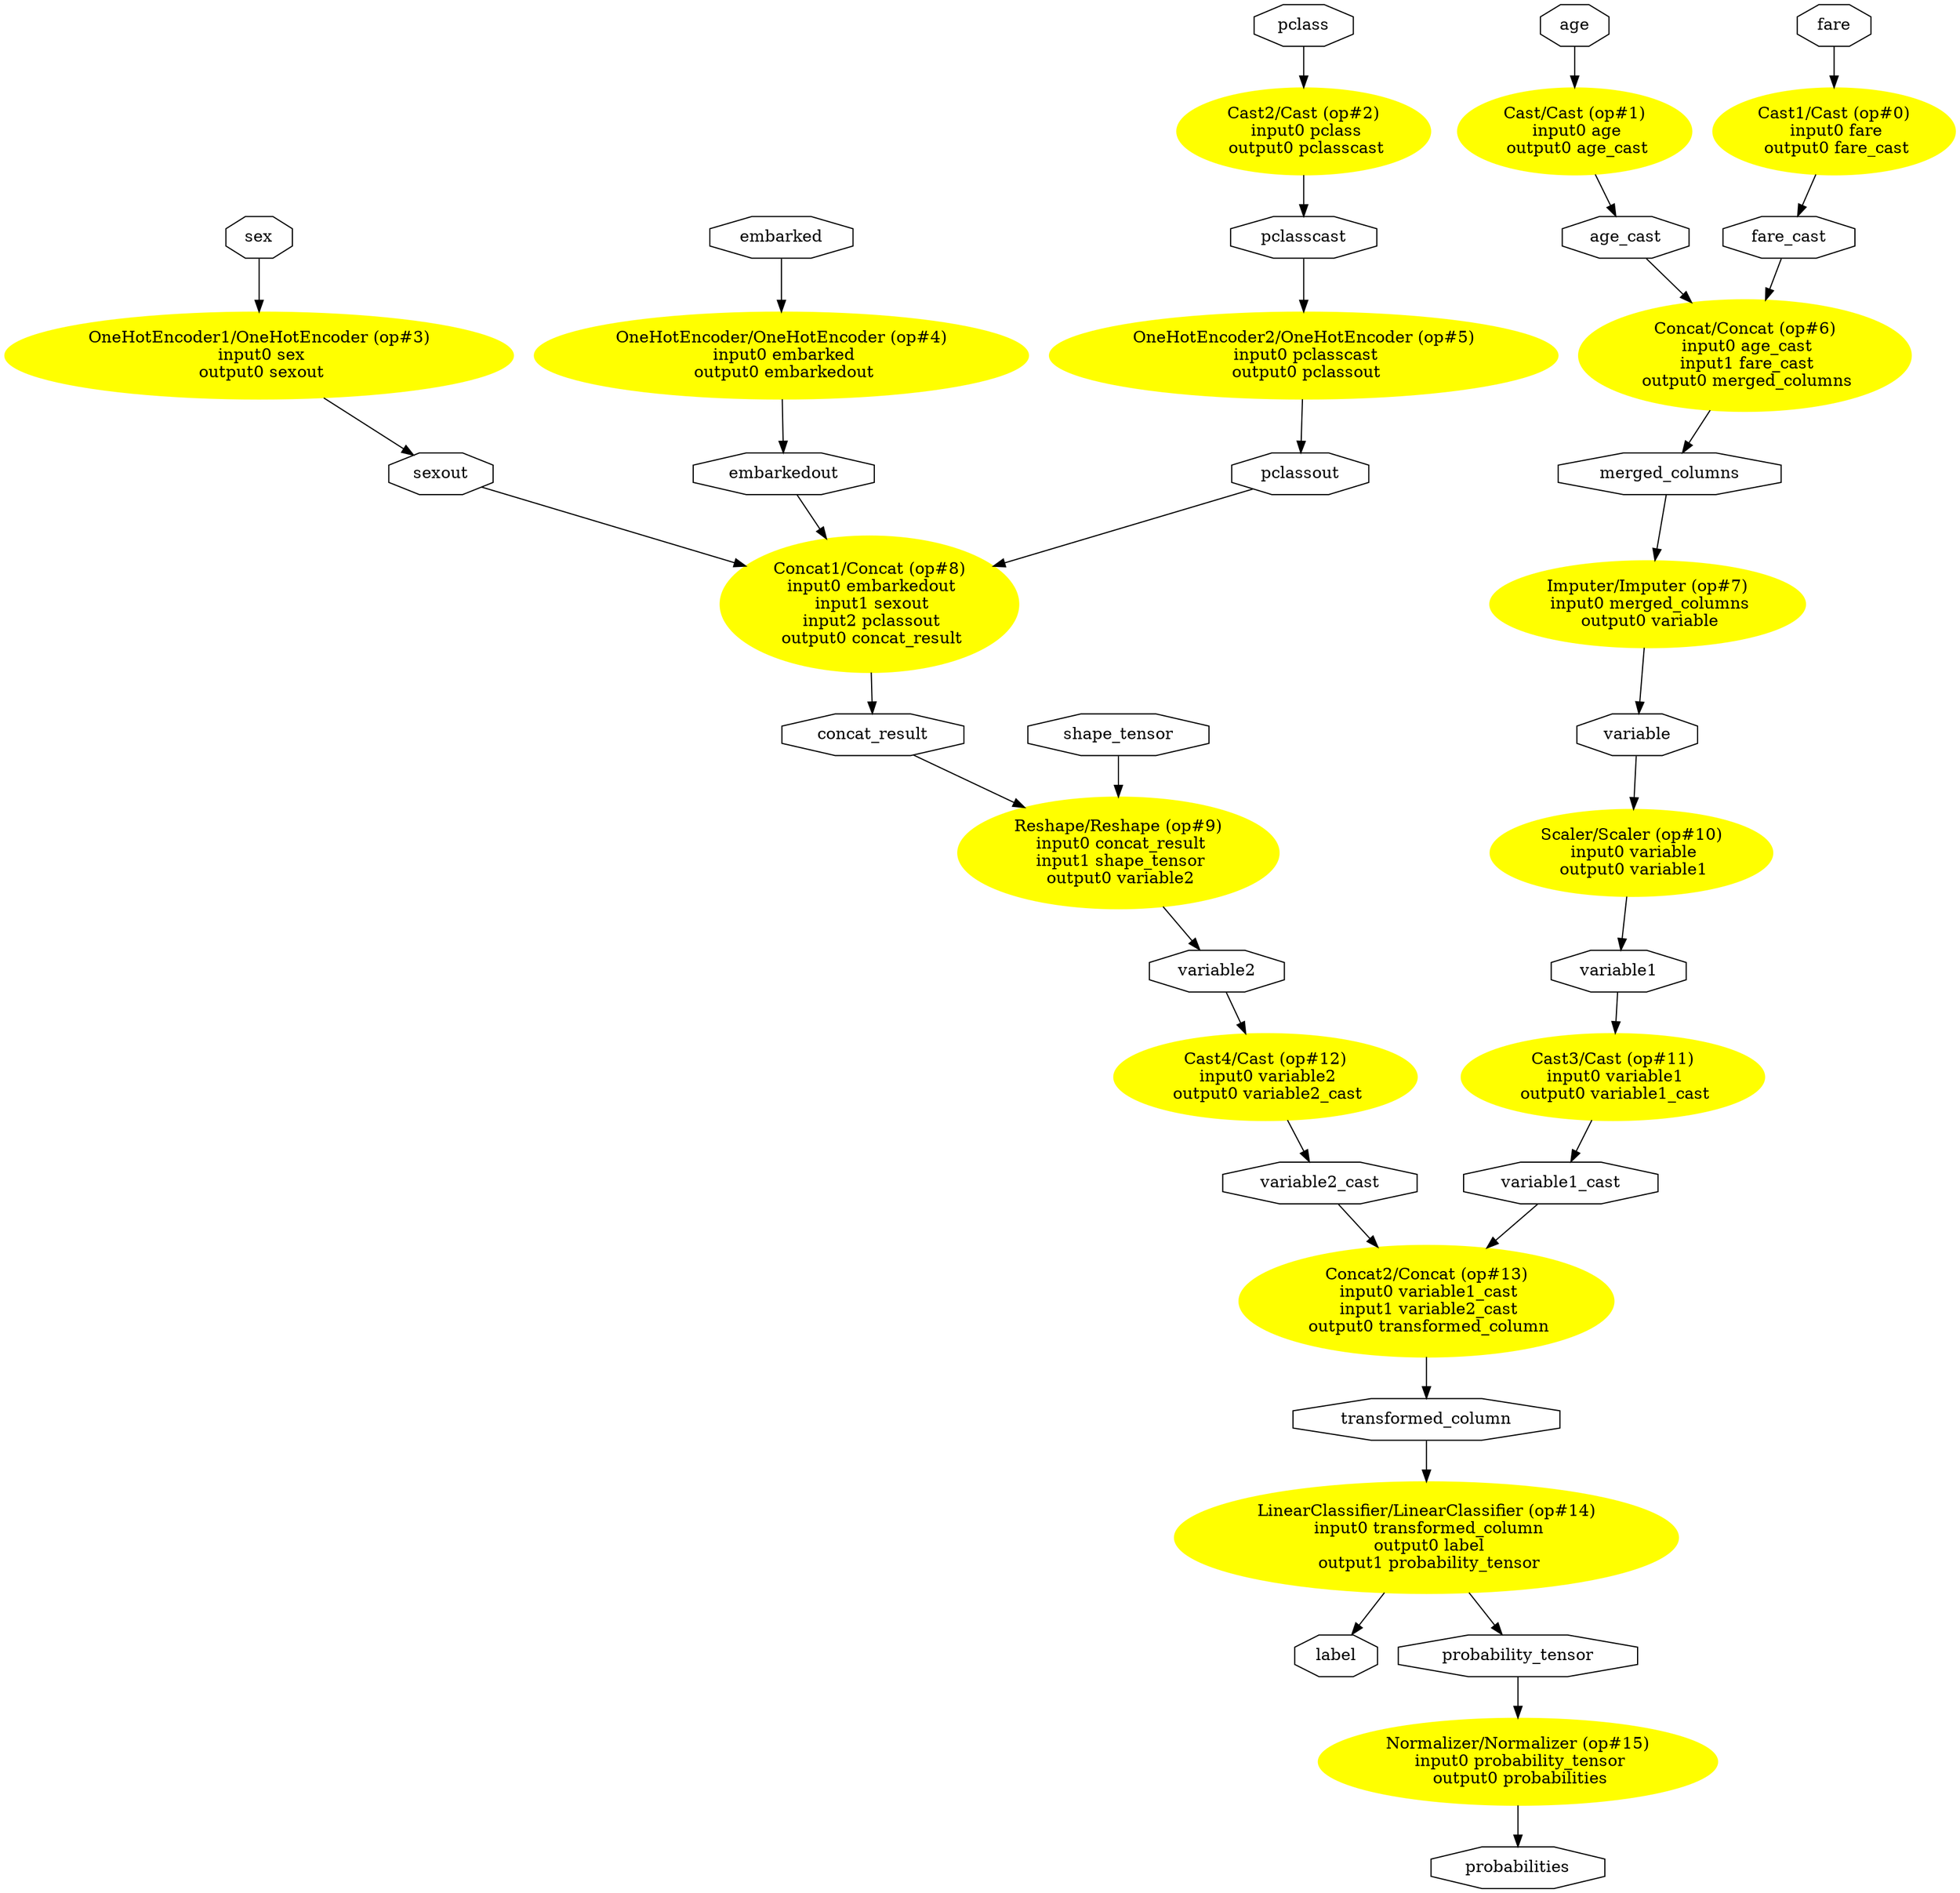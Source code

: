 digraph pipeline_titanic {
	graph [bb="0,0,1377,1626.9",
		rankdir=TB
	];
	node [label="\N"];
	"Cast1/Cast (op#0)\n input0 fare\n output0 fare_cast"	[URL="javascript:alert('')",
		color=yellow,
		fillcolor=yellow,
		height=1.041,
		pos="1292.2,1517.4",
		style=filled,
		width=2.357];
	fare_cast0	[height=0.5,
		label=fare_cast,
		pos="1259.2,1426",
		shape=octagon,
		width=1.3288];
	"Cast1/Cast (op#0)\n input0 fare\n output0 fare_cast" -> fare_cast0	[pos="e,1265.6,1444.3 1278.9,1480.3 1275.6,1471.5 1272.2,1462.2 1269.1,1453.9"];
	fare0	[height=0.5,
		label=fare,
		pos="1292.2,1608.9",
		shape=octagon,
		width=0.75];
	fare0 -> "Cast1/Cast (op#0)\n input0 fare\n output0 fare_cast"	[pos="e,1292.2,1555.3 1292.2,1590.7 1292.2,1583.3 1292.2,1574.4 1292.2,1565.4"];
	"Concat/Concat (op#6)\n input0 age_cast\n input1 fare_cast\n output0 merged_columns"	[URL="javascript:alert('')",
		color=yellow,
		fillcolor=yellow,
		height=1.3356,
		pos="1227.2,1323.9",
		style=filled,
		width=3.2016];
	fare_cast0 -> "Concat/Concat (op#6)\n input0 age_cast\n input1 fare_cast\n output0 merged_columns"	[pos="e,1242.2,1371.8 1253.6,1407.5 1251.2,1400 1248.3,1390.8 1245.2,1381.3"];
	"Cast/Cast (op#1)\n input0 age\n output0 age_cast"	[URL="javascript:alert('')",
		color=yellow,
		fillcolor=yellow,
		height=1.041,
		pos="1107.2,1517.4",
		style=filled,
		width=2.2785];
	age_cast0	[height=0.5,
		label=age_cast,
		pos="1142.2,1426",
		shape=octagon,
		width=1.2702];
	"Cast/Cast (op#1)\n input0 age\n output0 age_cast" -> age_cast0	[pos="e,1135.4,1444.3 1121.3,1480.3 1124.8,1471.5 1128.4,1462.2 1131.7,1453.9"];
	age0	[height=0.5,
		label=age,
		pos="1107.2,1608.9",
		shape=octagon,
		width=0.75];
	age0 -> "Cast/Cast (op#1)\n input0 age\n output0 age_cast"	[pos="e,1107.2,1555.3 1107.2,1590.7 1107.2,1583.3 1107.2,1574.4 1107.2,1565.4"];
	age_cast0 -> "Concat/Concat (op#6)\n input0 age_cast\n input1 fare_cast\n output0 merged_columns"	[pos="e,1189.2,1369.6 1157,1407.5 1164.2,1399 1173.3,1388.4 1182.5,1377.5"];
	"Cast2/Cast (op#2)\n input0 pclass\n output0 pclasscast"	[URL="javascript:alert('')",
		color=yellow,
		fillcolor=yellow,
		height=1.041,
		pos="916.19,1517.4",
		style=filled,
		width=2.4552];
	pclasscast0	[height=0.5,
		label=pclasscast,
		pos="916.19,1426",
		shape=octagon,
		width=1.4461];
	"Cast2/Cast (op#2)\n input0 pclass\n output0 pclasscast" -> pclasscast0	[pos="e,916.19,1444.1 916.19,1479.8 916.19,1471.3 916.19,1462.4 916.19,1454.4"];
	pclass0	[height=0.5,
		label=pclass,
		pos="916.19,1608.9",
		shape=octagon,
		width=1.0162];
	pclass0 -> "Cast2/Cast (op#2)\n input0 pclass\n output0 pclasscast"	[pos="e,916.19,1555.3 916.19,1590.7 916.19,1583.3 916.19,1574.4 916.19,1565.4"];
	"OneHotEncoder2/OneHotEncoder (op#5)\n input0 pclasscast\n output0 pclassout"	[URL="javascript:alert('')",
		color=yellow,
		fillcolor=yellow,
		height=1.041,
		pos="916.19,1323.9",
		style=filled,
		width=4.9497];
	pclasscast0 -> "OneHotEncoder2/OneHotEncoder (op#5)\n input0 pclasscast\n output0 pclassout"	[pos="e,916.19,1361.6 916.19,1407.5 916.19,1397.5 916.19,1384.5 916.19,1371.7"];
	"OneHotEncoder1/OneHotEncoder (op#3)\n input0 sex\n output0 sexout"	[URL="javascript:alert('')",
		color=yellow,
		fillcolor=yellow,
		height=1.041,
		pos="178.19,1323.9",
		style=filled,
		width=4.9497];
	sexout0	[height=0.5,
		label=sexout,
		pos="306.19,1221.8",
		shape=octagon,
		width=1.0357];
	"OneHotEncoder1/OneHotEncoder (op#3)\n input0 sex\n output0 sexout" -> sexout0	[pos="e,286.77,1238 223.32,1287.6 241.83,1273.1 262.65,1256.8 278.8,1244.2"];
	sex0	[height=0.5,
		label=sex,
		pos="178.19,1426",
		shape=octagon,
		width=0.75];
	sex0 -> "OneHotEncoder1/OneHotEncoder (op#3)\n input0 sex\n output0 sexout"	[pos="e,178.19,1361.6 178.19,1407.5 178.19,1397.5 178.19,1384.5 178.19,1371.7"];
	"Concat1/Concat (op#8)\n input0 embarkedout\n input1 sexout\n input2 pclassout\n output0 concat_result"	[URL="javascript:alert('')",
		color=yellow,
		fillcolor=yellow,
		height=1.6303,
		pos="617.19,1109.1",
		style=filled,
		width=2.9463];
	sexout0 -> "Concat1/Concat (op#8)\n input0 embarkedout\n input1 sexout\n input2 pclassout\n output0 concat_result"	[pos="e,528.61,1141.6 335.45,1210.4 377.09,1195.6 455.43,1167.7 518.96,1145.1"];
	"OneHotEncoder/OneHotEncoder (op#4)\n input0 embarked\n output0 embarkedout"	[URL="javascript:alert('')",
		color=yellow,
		fillcolor=yellow,
		height=1.041,
		pos="547.19,1323.9",
		style=filled,
		width=4.8123];
	embarkedout0	[height=0.5,
		label=embarkedout,
		pos="549.19,1221.8",
		shape=octagon,
		width=1.7392];
	"OneHotEncoder/OneHotEncoder (op#4)\n input0 embarked\n output0 embarkedout" -> embarkedout0	[pos="e,548.85,1239.9 547.92,1286.2 548.16,1274.2 548.43,1261.1 548.65,1249.9"];
	embarked0	[height=0.5,
		label=embarked,
		pos="547.19,1426",
		shape=octagon,
		width=1.3874];
	embarked0 -> "OneHotEncoder/OneHotEncoder (op#4)\n input0 embarked\n output0 embarkedout"	[pos="e,547.19,1361.6 547.19,1407.5 547.19,1397.5 547.19,1384.5 547.19,1371.7"];
	embarkedout0 -> "Concat1/Concat (op#8)\n input0 embarkedout\n input1 sexout\n input2 pclassout\n output0 concat_result"	[pos="e,583.39,1165.1 559.82,1203.5 564.89,1195.2 571.3,1184.8 577.99,1173.9"];
	pclassout0	[height=0.5,
		label=pclassout,
		pos="913.19,1221.8",
		shape=octagon,
		width=1.3679];
	"OneHotEncoder2/OneHotEncoder (op#5)\n input0 pclasscast\n output0 pclassout" -> pclassout0	[pos="e,913.7,1239.9 915.09,1286.2 914.73,1274.2 914.34,1261.1 914,1249.9"];
	pclassout0 -> "Concat1/Concat (op#8)\n input0 embarkedout\n input1 sexout\n input2 pclassout\n output0 concat_result"	[pos="e,704.33,1142.7 879.81,1208.3 839.78,1193.3 770.93,1167.6 713.76,1146.2"];
	merged_columns0	[height=0.5,
		label=merged_columns,
		pos="1161.2,1221.8",
		shape=octagon,
		width=2.2082];
	"Concat/Concat (op#6)\n input0 age_cast\n input1 fare_cast\n output0 merged_columns" -> merged_columns0	[pos="e,1172.6,1240.1 1197.1,1277.2 1190.6,1267.4 1184,1257.4 1178.3,1248.7"];
	"Imputer/Imputer (op#7)\n input0 merged_columns\n output0 variable"	[URL="javascript:alert('')",
		color=yellow,
		fillcolor=yellow,
		height=1.041,
		pos="1144.2,1109.1",
		style=filled,
		width=3.0445];
	merged_columns0 -> "Imputer/Imputer (op#7)\n input0 merged_columns\n output0 variable"	[pos="e,1149.9,1147 1158.5,1203.5 1156.6,1191 1153.9,1173.5 1151.4,1157"];
	variable0	[height=0.5,
		label=variable,
		pos="1140.2,996.41",
		shape=octagon,
		width=1.1529];
	"Imputer/Imputer (op#7)\n input0 merged_columns\n output0 variable" -> variable0	[pos="e,1140.8,1014.7 1142.9,1071.5 1142.3,1056.3 1141.7,1038.9 1141.2,1024.8"];
	"Scaler/Scaler (op#10)\n input0 variable\n output0 variable1"	[URL="javascript:alert('')",
		color=yellow,
		fillcolor=yellow,
		height=1.041,
		pos="1069.2,894.32",
		style=filled,
		width=2.7106];
	variable0 -> "Scaler/Scaler (op#10)\n input0 variable\n output0 variable1"	[pos="e,1094.3,930.78 1127.8,977.97 1120.2,967.21 1110,952.89 1100.3,939.19"];
	concat_result0	[height=0.5,
		label=concat_result,
		pos="652.19,996.41",
		shape=octagon,
		width=1.7978];
	"Concat1/Concat (op#8)\n input0 embarkedout\n input1 sexout\n input2 pclassout\n output0 concat_result" -> concat_result0	[pos="e,646.76,1014.6 635.2,1051.1 638.17,1041.7 641.12,1032.4 643.71,1024.2"];
	"Reshape/Reshape (op#9)\n input0 concat_result\n input1 shape_tensor\n output0 variable2"	[URL="javascript:alert('')",
		color=yellow,
		fillcolor=yellow,
		height=1.3356,
		pos="833.19,894.32",
		style=filled,
		width=3.1034];
	concat_result0 -> "Reshape/Reshape (op#9)\n input0 concat_result\n input1 shape_tensor\n output0 variable2"	[pos="e,765.37,932.82 681.67,979.1 702.01,967.86 730.05,952.35 756.48,937.74"];
	variable20	[height=0.5,
		label=variable2,
		pos="834.19,792.24",
		shape=octagon,
		width=1.2897];
	"Reshape/Reshape (op#9)\n input0 concat_result\n input1 shape_tensor\n output0 variable2" -> variable20	[pos="e,834.02,810.46 833.66,846.21 833.75,837.43 833.84,828.52 833.92,820.59"];
	shape_tensor0	[height=0.5,
		label=shape_tensor,
		pos="833.19,996.41",
		shape=octagon,
		width=1.7783];
	shape_tensor0 -> "Reshape/Reshape (op#9)\n input0 concat_result\n input1 shape_tensor\n output0 variable2"	[pos="e,833.19,942.65 833.19,977.97 833.19,970.73 833.19,961.88 833.19,952.7"];
	"Cast4/Cast (op#12)\n input0 variable2\n output0 variable2_cast"	[URL="javascript:alert('')",
		color=yellow,
		fillcolor=yellow,
		height=1.041,
		pos="835.19,700.76",
		style=filled,
		width=2.8677];
	variable20 -> "Cast4/Cast (op#12)\n input0 variable2\n output0 variable2_cast"	[pos="e,834.78,738.59 834.38,773.99 834.47,766.68 834.56,757.78 834.67,748.76"];
	variable10	[height=0.5,
		label=variable1,
		pos="1064.2,792.24",
		shape=octagon,
		width=1.2897];
	"Scaler/Scaler (op#10)\n input0 variable\n output0 variable1" -> variable10	[pos="e,1065,810.33 1067.4,856.62 1066.8,844.62 1066.1,831.5 1065.5,820.34"];
	"Cast3/Cast (op#11)\n input0 variable1\n output0 variable1_cast"	[URL="javascript:alert('')",
		color=yellow,
		fillcolor=yellow,
		height=1.041,
		pos="1059.2,700.76",
		style=filled,
		width=2.8677];
	variable10 -> "Cast3/Cast (op#11)\n input0 variable1\n output0 variable1_cast"	[pos="e,1061.2,738.59 1063.2,773.99 1062.8,766.68 1062.3,757.78 1061.8,748.76"];
	variable1_cast0	[height=0.5,
		label=variable1_cast,
		pos="1041.2,609.29",
		shape=octagon,
		width=1.876];
	"Cast3/Cast (op#11)\n input0 variable1\n output0 variable1_cast" -> variable1_cast0	[pos="e,1044.7,627.54 1051.9,663.37 1050.1,654.76 1048.3,645.72 1046.7,637.59"];
	"Concat2/Concat (op#13)\n input0 variable1_cast\n input1 variable2_cast\n output0 transformed_column"	[URL="javascript:alert('')",
		color=yellow,
		fillcolor=yellow,
		height=1.3356,
		pos="946.19,507.2",
		style=filled,
		width=3.5945];
	variable1_cast0 -> "Concat2/Concat (op#13)\n input0 variable1_cast\n input1 variable2_cast\n output0 transformed_column"	[pos="e,988.67,552.96 1024.6,590.85 1016.4,582.22 1006.1,571.28 995.57,560.22"];
	variable2_cast0	[height=0.5,
		label=variable2_cast,
		pos="870.19,609.29",
		shape=octagon,
		width=1.876];
	"Cast4/Cast (op#12)\n input0 variable2\n output0 variable2_cast" -> variable2_cast0	[pos="e,863.4,627.64 849.33,663.63 852.78,654.8 856.41,645.51 859.66,637.2"];
	variable2_cast0 -> "Concat2/Concat (op#13)\n input0 variable1_cast\n input1 variable2_cast\n output0 transformed_column"	[pos="e,911.55,553.82 883.43,590.85 889.66,582.64 897.48,572.35 905.45,561.85"];
	transformed_column0	[height=0.5,
		label=transformed_column,
		pos="946.19,405.12",
		shape=octagon,
		width=2.599];
	"Concat2/Concat (op#13)\n input0 variable1_cast\n input1 variable2_cast\n output0 transformed_column" -> transformed_column0	[pos="e,946.19,423.34 946.19,459.09 946.19,450.31 946.19,441.4 946.19,433.47"];
	"LinearClassifier/LinearClassifier (op#14)\n input0 transformed_column\n output0 label\n output1 probability_tensor"	[URL="javascript:alert('')",
		color=yellow,
		fillcolor=yellow,
		height=1.3356,
		pos="946.19,303.04",
		style=filled,
		width=4.7533];
	transformed_column0 -> "LinearClassifier/LinearClassifier (op#14)\n input0 transformed_column\n output0 label\n output1 probability_tensor"	[pos="e,946.19,351.37 946.19,386.69 946.19,379.45 946.19,370.6 946.19,361.41"];
	label0	[height=0.5,
		label=label,
		pos="881.19,200.95",
		shape=octagon,
		width=0.82074];
	"LinearClassifier/LinearClassifier (op#14)\n input0 transformed_column\n output0 label\n output1 probability_tensor" -> label0	[pos="e,892.53,219.41 915.97,255.51 909.84,246.06 903.59,236.45 898.12,228.02"];
	probability_tensor0	[height=0.5,
		label=probability_tensor,
		pos="1012.2,200.95",
		shape=octagon,
		width=2.3254];
	"LinearClassifier/LinearClassifier (op#14)\n input0 transformed_column\n output0 label\n output1 probability_tensor" -> probability_tensor0	[pos="e,1000.7,219.41 976.87,255.51 983.1,246.06 989.44,236.45 995,228.02"];
	"Normalizer/Normalizer (op#15)\n input0 probability_tensor\n output0 probabilities"	[URL="javascript:alert('')",
		color=yellow,
		fillcolor=yellow,
		height=1.041,
		pos="1012.2,109.48",
		style=filled,
		width=3.7516];
	probability_tensor0 -> "Normalizer/Normalizer (op#15)\n input0 probability_tensor\n output0 probabilities"	[pos="e,1012.2,147.31 1012.2,182.7 1012.2,175.4 1012.2,166.49 1012.2,157.47"];
	probabilities0	[height=0.5,
		label=probabilities,
		pos="1012.2,18",
		shape=octagon,
		width=1.661];
	"Normalizer/Normalizer (op#15)\n input0 probability_tensor\n output0 probabilities" -> probabilities0	[pos="e,1012.2,36.146 1012.2,71.825 1012.2,63.331 1012.2,54.434 1012.2,46.416"];
}
